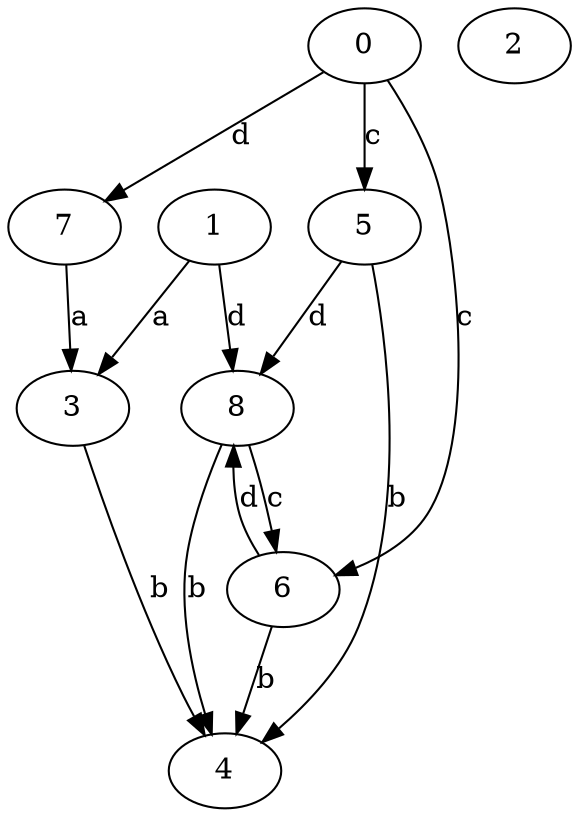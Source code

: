 strict digraph  {
0;
2;
3;
4;
5;
6;
7;
1;
8;
0 -> 5  [label=c];
0 -> 6  [label=c];
0 -> 7  [label=d];
3 -> 4  [label=b];
5 -> 4  [label=b];
5 -> 8  [label=d];
6 -> 4  [label=b];
6 -> 8  [label=d];
7 -> 3  [label=a];
1 -> 3  [label=a];
1 -> 8  [label=d];
8 -> 4  [label=b];
8 -> 6  [label=c];
}
